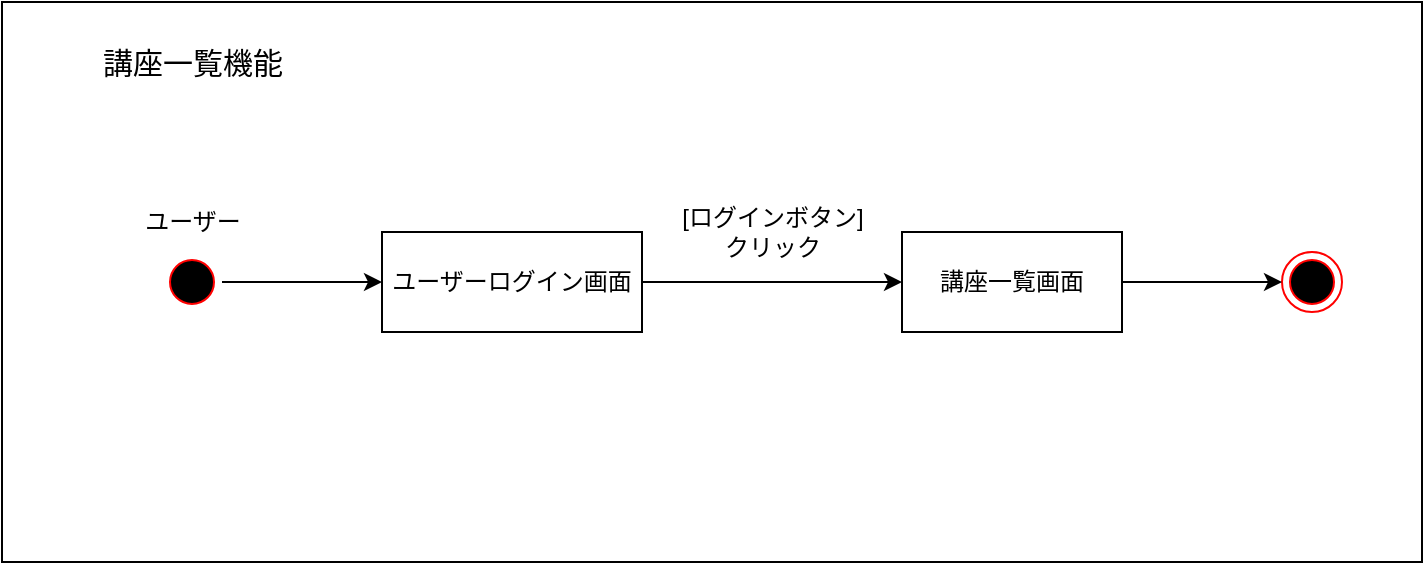 <mxfile version="21.5.1" type="device">
  <diagram name="第 1 页" id="Ozy9z0q9Ajl0BkVosd4H">
    <mxGraphModel dx="1036" dy="606" grid="1" gridSize="10" guides="1" tooltips="1" connect="1" arrows="1" fold="1" page="1" pageScale="1" pageWidth="827" pageHeight="1169" math="0" shadow="0">
      <root>
        <mxCell id="0" />
        <mxCell id="1" parent="0" />
        <mxCell id="pXiywtrR6MOg9Af40MpT-1" value="" style="rounded=0;whiteSpace=wrap;html=1;" vertex="1" parent="1">
          <mxGeometry x="30" y="65" width="710" height="280" as="geometry" />
        </mxCell>
        <mxCell id="pXiywtrR6MOg9Af40MpT-2" value="" style="ellipse;html=1;shape=startState;fillColor=#000000;strokeColor=#ff0000;" vertex="1" parent="1">
          <mxGeometry x="110" y="190" width="30" height="30" as="geometry" />
        </mxCell>
        <mxCell id="pXiywtrR6MOg9Af40MpT-3" value="" style="ellipse;html=1;shape=endState;fillColor=#000000;strokeColor=#ff0000;" vertex="1" parent="1">
          <mxGeometry x="670" y="190" width="30" height="30" as="geometry" />
        </mxCell>
        <mxCell id="pXiywtrR6MOg9Af40MpT-4" value="ユーザーログイン画面" style="html=1;whiteSpace=wrap;" vertex="1" parent="1">
          <mxGeometry x="220" y="180" width="130" height="50" as="geometry" />
        </mxCell>
        <mxCell id="pXiywtrR6MOg9Af40MpT-5" value="講座一覧画面" style="html=1;whiteSpace=wrap;" vertex="1" parent="1">
          <mxGeometry x="480" y="180" width="110" height="50" as="geometry" />
        </mxCell>
        <mxCell id="pXiywtrR6MOg9Af40MpT-6" value="ユーザー" style="text;html=1;align=center;verticalAlign=middle;resizable=0;points=[];autosize=1;strokeColor=none;fillColor=none;" vertex="1" parent="1">
          <mxGeometry x="90" y="160" width="70" height="30" as="geometry" />
        </mxCell>
        <mxCell id="pXiywtrR6MOg9Af40MpT-7" value="" style="endArrow=classic;html=1;rounded=0;exitX=1;exitY=0.5;exitDx=0;exitDy=0;entryX=0;entryY=0.5;entryDx=0;entryDy=0;" edge="1" parent="1" source="pXiywtrR6MOg9Af40MpT-2" target="pXiywtrR6MOg9Af40MpT-4">
          <mxGeometry width="50" height="50" relative="1" as="geometry">
            <mxPoint x="390" y="340" as="sourcePoint" />
            <mxPoint x="440" y="290" as="targetPoint" />
          </mxGeometry>
        </mxCell>
        <mxCell id="pXiywtrR6MOg9Af40MpT-8" value="" style="endArrow=classic;html=1;rounded=0;exitX=1;exitY=0.5;exitDx=0;exitDy=0;entryX=0;entryY=0.5;entryDx=0;entryDy=0;" edge="1" parent="1" source="pXiywtrR6MOg9Af40MpT-4" target="pXiywtrR6MOg9Af40MpT-5">
          <mxGeometry width="50" height="50" relative="1" as="geometry">
            <mxPoint x="390" y="340" as="sourcePoint" />
            <mxPoint x="440" y="290" as="targetPoint" />
          </mxGeometry>
        </mxCell>
        <mxCell id="pXiywtrR6MOg9Af40MpT-9" value="" style="endArrow=classic;html=1;rounded=0;exitX=1;exitY=0.5;exitDx=0;exitDy=0;entryX=0;entryY=0.5;entryDx=0;entryDy=0;" edge="1" parent="1" source="pXiywtrR6MOg9Af40MpT-5" target="pXiywtrR6MOg9Af40MpT-3">
          <mxGeometry width="50" height="50" relative="1" as="geometry">
            <mxPoint x="390" y="300" as="sourcePoint" />
            <mxPoint x="440" y="290" as="targetPoint" />
          </mxGeometry>
        </mxCell>
        <mxCell id="pXiywtrR6MOg9Af40MpT-10" value="[ログインボタン]&lt;br&gt;クリック" style="text;html=1;align=center;verticalAlign=middle;resizable=0;points=[];autosize=1;strokeColor=none;fillColor=none;" vertex="1" parent="1">
          <mxGeometry x="360" y="160" width="110" height="40" as="geometry" />
        </mxCell>
        <mxCell id="pXiywtrR6MOg9Af40MpT-11" value="&lt;font style=&quot;font-size: 15px;&quot;&gt;講座一覧機能&lt;/font&gt;" style="text;html=1;align=center;verticalAlign=middle;resizable=0;points=[];autosize=1;strokeColor=none;fillColor=none;" vertex="1" parent="1">
          <mxGeometry x="70" y="80" width="110" height="30" as="geometry" />
        </mxCell>
      </root>
    </mxGraphModel>
  </diagram>
</mxfile>
